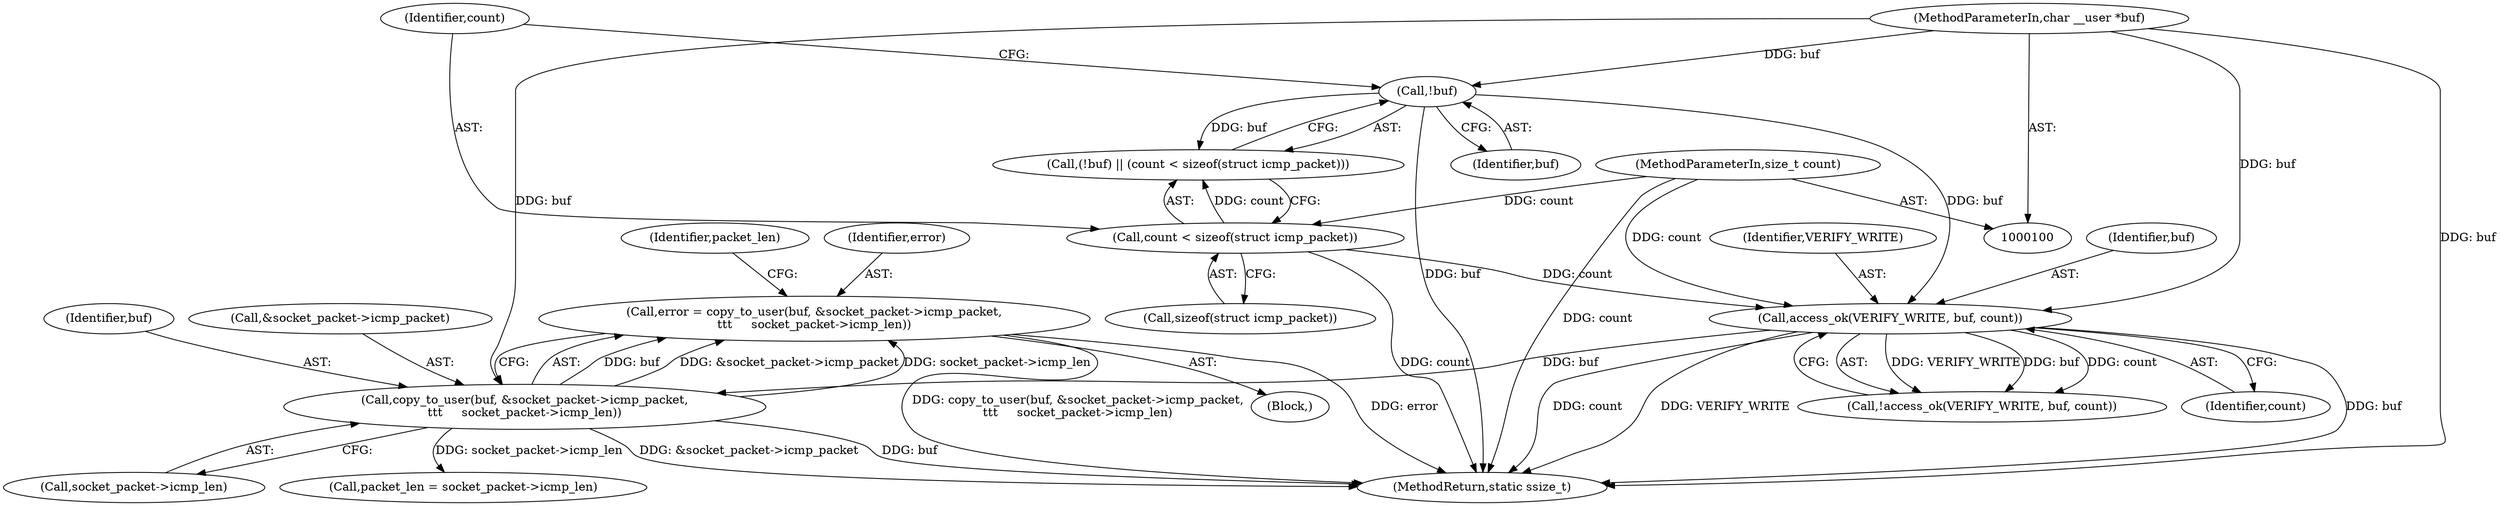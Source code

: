 digraph "1_linux_b5a1eeef04cc7859f34dec9b72ea1b28e4aba07c@API" {
"1000182" [label="(Call,error = copy_to_user(buf, &socket_packet->icmp_packet,\n\t\t\t     socket_packet->icmp_len))"];
"1000184" [label="(Call,copy_to_user(buf, &socket_packet->icmp_packet,\n\t\t\t     socket_packet->icmp_len))"];
"1000143" [label="(Call,access_ok(VERIFY_WRITE, buf, count))"];
"1000132" [label="(Call,!buf)"];
"1000102" [label="(MethodParameterIn,char __user *buf)"];
"1000134" [label="(Call,count < sizeof(struct icmp_packet))"];
"1000103" [label="(MethodParameterIn,size_t count)"];
"1000105" [label="(Block,)"];
"1000185" [label="(Identifier,buf)"];
"1000131" [label="(Call,(!buf) || (count < sizeof(struct icmp_packet)))"];
"1000184" [label="(Call,copy_to_user(buf, &socket_packet->icmp_packet,\n\t\t\t     socket_packet->icmp_len))"];
"1000102" [label="(MethodParameterIn,char __user *buf)"];
"1000142" [label="(Call,!access_ok(VERIFY_WRITE, buf, count))"];
"1000183" [label="(Identifier,error)"];
"1000207" [label="(MethodReturn,static ssize_t)"];
"1000186" [label="(Call,&socket_packet->icmp_packet)"];
"1000190" [label="(Call,socket_packet->icmp_len)"];
"1000134" [label="(Call,count < sizeof(struct icmp_packet))"];
"1000133" [label="(Identifier,buf)"];
"1000135" [label="(Identifier,count)"];
"1000182" [label="(Call,error = copy_to_user(buf, &socket_packet->icmp_packet,\n\t\t\t     socket_packet->icmp_len))"];
"1000145" [label="(Identifier,buf)"];
"1000193" [label="(Call,packet_len = socket_packet->icmp_len)"];
"1000103" [label="(MethodParameterIn,size_t count)"];
"1000144" [label="(Identifier,VERIFY_WRITE)"];
"1000146" [label="(Identifier,count)"];
"1000132" [label="(Call,!buf)"];
"1000194" [label="(Identifier,packet_len)"];
"1000136" [label="(Call,sizeof(struct icmp_packet))"];
"1000143" [label="(Call,access_ok(VERIFY_WRITE, buf, count))"];
"1000182" -> "1000105"  [label="AST: "];
"1000182" -> "1000184"  [label="CFG: "];
"1000183" -> "1000182"  [label="AST: "];
"1000184" -> "1000182"  [label="AST: "];
"1000194" -> "1000182"  [label="CFG: "];
"1000182" -> "1000207"  [label="DDG: copy_to_user(buf, &socket_packet->icmp_packet,\n\t\t\t     socket_packet->icmp_len)"];
"1000182" -> "1000207"  [label="DDG: error"];
"1000184" -> "1000182"  [label="DDG: buf"];
"1000184" -> "1000182"  [label="DDG: &socket_packet->icmp_packet"];
"1000184" -> "1000182"  [label="DDG: socket_packet->icmp_len"];
"1000184" -> "1000190"  [label="CFG: "];
"1000185" -> "1000184"  [label="AST: "];
"1000186" -> "1000184"  [label="AST: "];
"1000190" -> "1000184"  [label="AST: "];
"1000184" -> "1000207"  [label="DDG: buf"];
"1000184" -> "1000207"  [label="DDG: &socket_packet->icmp_packet"];
"1000143" -> "1000184"  [label="DDG: buf"];
"1000102" -> "1000184"  [label="DDG: buf"];
"1000184" -> "1000193"  [label="DDG: socket_packet->icmp_len"];
"1000143" -> "1000142"  [label="AST: "];
"1000143" -> "1000146"  [label="CFG: "];
"1000144" -> "1000143"  [label="AST: "];
"1000145" -> "1000143"  [label="AST: "];
"1000146" -> "1000143"  [label="AST: "];
"1000142" -> "1000143"  [label="CFG: "];
"1000143" -> "1000207"  [label="DDG: VERIFY_WRITE"];
"1000143" -> "1000207"  [label="DDG: buf"];
"1000143" -> "1000207"  [label="DDG: count"];
"1000143" -> "1000142"  [label="DDG: VERIFY_WRITE"];
"1000143" -> "1000142"  [label="DDG: buf"];
"1000143" -> "1000142"  [label="DDG: count"];
"1000132" -> "1000143"  [label="DDG: buf"];
"1000102" -> "1000143"  [label="DDG: buf"];
"1000134" -> "1000143"  [label="DDG: count"];
"1000103" -> "1000143"  [label="DDG: count"];
"1000132" -> "1000131"  [label="AST: "];
"1000132" -> "1000133"  [label="CFG: "];
"1000133" -> "1000132"  [label="AST: "];
"1000135" -> "1000132"  [label="CFG: "];
"1000131" -> "1000132"  [label="CFG: "];
"1000132" -> "1000207"  [label="DDG: buf"];
"1000132" -> "1000131"  [label="DDG: buf"];
"1000102" -> "1000132"  [label="DDG: buf"];
"1000102" -> "1000100"  [label="AST: "];
"1000102" -> "1000207"  [label="DDG: buf"];
"1000134" -> "1000131"  [label="AST: "];
"1000134" -> "1000136"  [label="CFG: "];
"1000135" -> "1000134"  [label="AST: "];
"1000136" -> "1000134"  [label="AST: "];
"1000131" -> "1000134"  [label="CFG: "];
"1000134" -> "1000207"  [label="DDG: count"];
"1000134" -> "1000131"  [label="DDG: count"];
"1000103" -> "1000134"  [label="DDG: count"];
"1000103" -> "1000100"  [label="AST: "];
"1000103" -> "1000207"  [label="DDG: count"];
}
